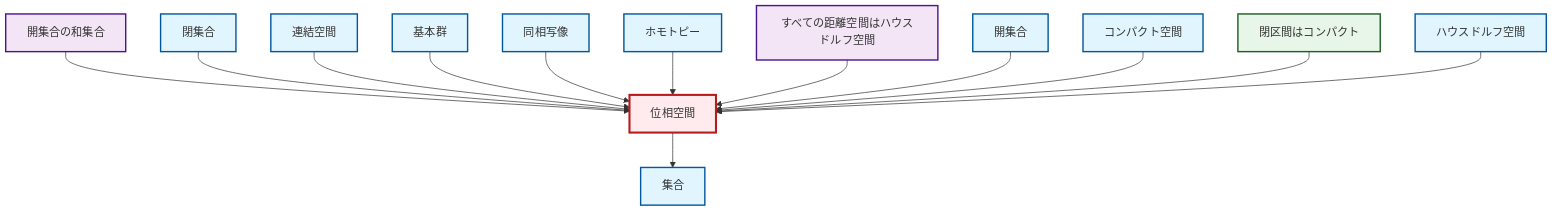 graph TD
    classDef definition fill:#e1f5fe,stroke:#01579b,stroke-width:2px
    classDef theorem fill:#f3e5f5,stroke:#4a148c,stroke-width:2px
    classDef axiom fill:#fff3e0,stroke:#e65100,stroke-width:2px
    classDef example fill:#e8f5e9,stroke:#1b5e20,stroke-width:2px
    classDef current fill:#ffebee,stroke:#b71c1c,stroke-width:3px
    def-topological-space["位相空間"]:::definition
    def-open-set["開集合"]:::definition
    def-fundamental-group["基本群"]:::definition
    def-homeomorphism["同相写像"]:::definition
    def-closed-set["閉集合"]:::definition
    def-homotopy["ホモトピー"]:::definition
    def-compact["コンパクト空間"]:::definition
    def-hausdorff["ハウスドルフ空間"]:::definition
    ex-closed-interval-compact["閉区間はコンパクト"]:::example
    thm-union-open-sets["開集合の和集合"]:::theorem
    def-set["集合"]:::definition
    def-connected["連結空間"]:::definition
    thm-metric-hausdorff["すべての距離空間はハウスドルフ空間"]:::theorem
    thm-union-open-sets --> def-topological-space
    def-closed-set --> def-topological-space
    def-connected --> def-topological-space
    def-fundamental-group --> def-topological-space
    def-homeomorphism --> def-topological-space
    def-homotopy --> def-topological-space
    thm-metric-hausdorff --> def-topological-space
    def-open-set --> def-topological-space
    def-compact --> def-topological-space
    ex-closed-interval-compact --> def-topological-space
    def-topological-space --> def-set
    def-hausdorff --> def-topological-space
    class def-topological-space current
